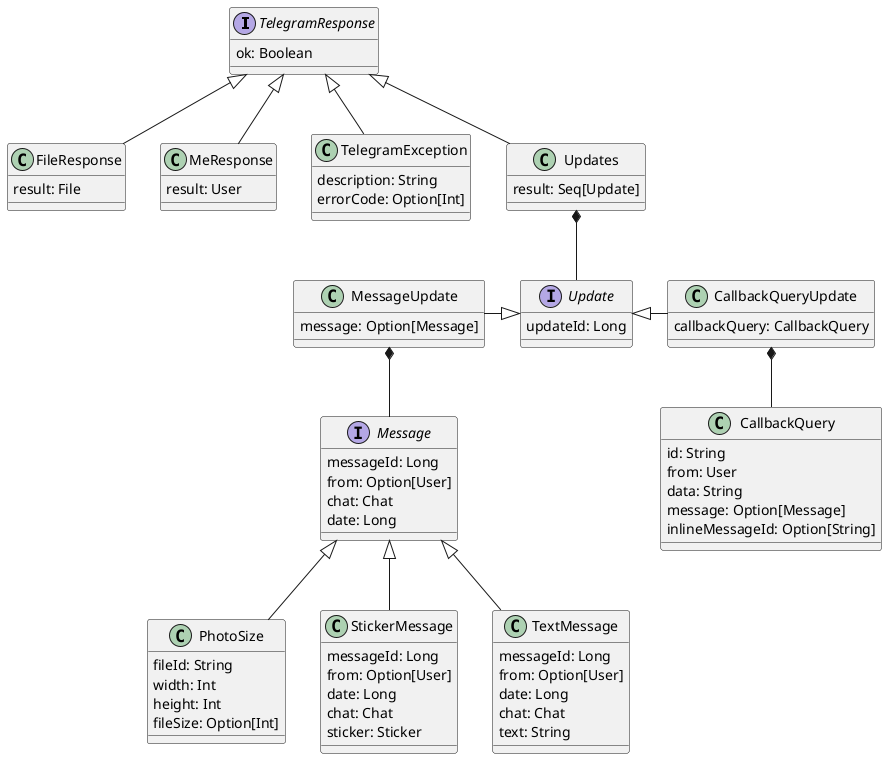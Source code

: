 @startuml

interface TelegramResponse {
    ok: Boolean
}

class FileResponse {
    result: File
}

class MeResponse {
    result: User
}

class TelegramException {
    description: String
    errorCode: Option[Int]
}

class Updates {
    result: Seq[Update]
}

interface Update {
    updateId: Long
}

class MessageUpdate {
    message: Option[Message]
}

class CallbackQueryUpdate {
    callbackQuery: CallbackQuery
}

TelegramException -up-|> TelegramResponse
FileResponse -up-|> TelegramResponse
MeResponse -up-|> TelegramResponse
Updates -up-|> TelegramResponse
Updates *-down- Update
MessageUpdate -right-|> Update
MessageUpdate *-down- Message
CallbackQueryUpdate -left-|> Update
CallbackQueryUpdate *-down- CallbackQuery

interface Message {
   messageId: Long
   from: Option[User]
   chat: Chat
   date: Long
}

class PhotoSize {
    fileId: String
    width: Int
    height: Int
    fileSize: Option[Int]
}

class StickerMessage {
    messageId: Long
    from: Option[User]
    date: Long
    chat: Chat
    sticker: Sticker
}

class TextMessage {
 messageId: Long
 from: Option[User]
 date: Long
 chat: Chat
 text: String
}

TextMessage -up-|> Message
PhotoSize  -up-|> Message
StickerMessage -up-|> Message

class CallbackQuery {
  id: String
  from: User
  data: String
  message: Option[Message]
  inlineMessageId: Option[String]
}

@enduml